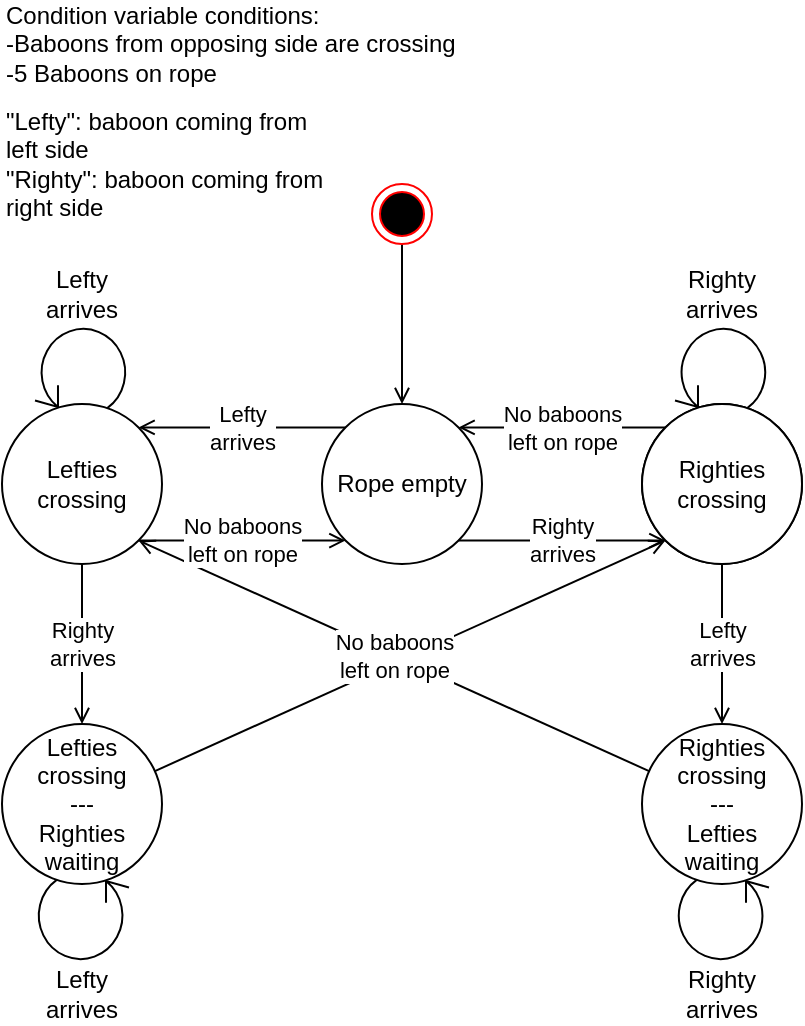 <mxfile version="12.9.3" type="device"><diagram id="ALeN3ESjn1hW8d6sZPeE" name="Page-1"><mxGraphModel dx="813" dy="470" grid="1" gridSize="10" guides="1" tooltips="1" connect="1" arrows="1" fold="1" page="1" pageScale="1" pageWidth="850" pageHeight="1100" math="0" shadow="0"><root><mxCell id="0"/><mxCell id="1" parent="0"/><mxCell id="17Zl_poKncyc0aVJf8h--33" value="" style="endArrow=open;html=1;endFill=0;entryX=0;entryY=1;entryDx=0;entryDy=0;" edge="1" parent="1" source="17Zl_poKncyc0aVJf8h--24" target="17Zl_poKncyc0aVJf8h--2"><mxGeometry width="50" height="50" relative="1" as="geometry"><mxPoint x="320" y="460" as="sourcePoint"/><mxPoint x="530" y="330" as="targetPoint"/></mxGeometry></mxCell><mxCell id="17Zl_poKncyc0aVJf8h--31" value="" style="shape=mxgraph.bpmn.loop;html=1;outlineConnect=0;rotation=180;" vertex="1" parent="1"><mxGeometry x="216.5" y="473" width="47" height="47" as="geometry"/></mxCell><mxCell id="17Zl_poKncyc0aVJf8h--32" value="Lefty&lt;br&gt;arrives" style="text;html=1;strokeColor=none;fillColor=none;align=center;verticalAlign=middle;whiteSpace=wrap;rounded=0;" vertex="1" parent="1"><mxGeometry x="220" y="520" width="40" height="30" as="geometry"/></mxCell><mxCell id="17Zl_poKncyc0aVJf8h--26" value="" style="shape=mxgraph.bpmn.loop;html=1;outlineConnect=0;rotation=180;" vertex="1" parent="1"><mxGeometry x="536.5" y="473" width="47" height="47" as="geometry"/></mxCell><mxCell id="17Zl_poKncyc0aVJf8h--8" value="" style="shape=mxgraph.bpmn.loop;html=1;outlineConnect=0;" vertex="1" parent="1"><mxGeometry x="536.5" y="200" width="47" height="47" as="geometry"/></mxCell><mxCell id="17Zl_poKncyc0aVJf8h--1" value="Rope empty" style="ellipse;whiteSpace=wrap;html=1;aspect=fixed;" vertex="1" parent="1"><mxGeometry x="360" y="240" width="80" height="80" as="geometry"/></mxCell><mxCell id="17Zl_poKncyc0aVJf8h--9" value="Rope empty" style="ellipse;whiteSpace=wrap;html=1;aspect=fixed;" vertex="1" parent="1"><mxGeometry x="520" y="240" width="80" height="80" as="geometry"/></mxCell><mxCell id="17Zl_poKncyc0aVJf8h--2" value="Righties crossing" style="ellipse;whiteSpace=wrap;html=1;aspect=fixed;" vertex="1" parent="1"><mxGeometry x="520" y="240" width="80" height="80" as="geometry"/></mxCell><mxCell id="17Zl_poKncyc0aVJf8h--3" value="Righty&lt;br&gt;arrives" style="endArrow=open;html=1;endFill=0;exitX=1;exitY=1;exitDx=0;exitDy=0;entryX=0;entryY=1;entryDx=0;entryDy=0;" edge="1" parent="1" source="17Zl_poKncyc0aVJf8h--1" target="17Zl_poKncyc0aVJf8h--2"><mxGeometry width="50" height="50" relative="1" as="geometry"><mxPoint x="450" y="460" as="sourcePoint"/><mxPoint x="510" y="310" as="targetPoint"/></mxGeometry></mxCell><mxCell id="17Zl_poKncyc0aVJf8h--4" value="" style="endArrow=open;html=1;endFill=0;" edge="1" parent="1" target="17Zl_poKncyc0aVJf8h--1"><mxGeometry width="50" height="50" relative="1" as="geometry"><mxPoint x="400" y="160" as="sourcePoint"/><mxPoint x="370" y="120" as="targetPoint"/></mxGeometry></mxCell><mxCell id="17Zl_poKncyc0aVJf8h--6" value="Lefty&lt;br&gt;arrives" style="endArrow=open;html=1;endFill=0;entryX=1;entryY=0;entryDx=0;entryDy=0;exitX=0;exitY=0;exitDx=0;exitDy=0;" edge="1" parent="1" source="17Zl_poKncyc0aVJf8h--1" target="17Zl_poKncyc0aVJf8h--5"><mxGeometry width="50" height="50" relative="1" as="geometry"><mxPoint x="290" y="470" as="sourcePoint"/><mxPoint x="340" y="420" as="targetPoint"/></mxGeometry></mxCell><mxCell id="17Zl_poKncyc0aVJf8h--7" value="Condition variable conditions:&lt;br&gt;-Baboons from opposing side are crossing&lt;br&gt;-5 Baboons on rope" style="text;html=1;strokeColor=none;fillColor=none;align=left;verticalAlign=middle;whiteSpace=wrap;rounded=0;" vertex="1" parent="1"><mxGeometry x="200" y="40" width="240" height="40" as="geometry"/></mxCell><mxCell id="17Zl_poKncyc0aVJf8h--11" value="Righty&lt;br&gt;arrives" style="text;html=1;strokeColor=none;fillColor=none;align=center;verticalAlign=middle;whiteSpace=wrap;rounded=0;" vertex="1" parent="1"><mxGeometry x="540" y="170" width="40" height="30" as="geometry"/></mxCell><mxCell id="17Zl_poKncyc0aVJf8h--12" value="Righties&lt;br&gt;crossing&lt;br&gt;---&lt;br&gt;Lefties&lt;br&gt;waiting" style="ellipse;whiteSpace=wrap;html=1;aspect=fixed;" vertex="1" parent="1"><mxGeometry x="520" y="400" width="80" height="80" as="geometry"/></mxCell><mxCell id="17Zl_poKncyc0aVJf8h--13" value="Lefty&lt;br&gt;arrives" style="endArrow=open;html=1;endFill=0;" edge="1" parent="1" source="17Zl_poKncyc0aVJf8h--2" target="17Zl_poKncyc0aVJf8h--12"><mxGeometry width="50" height="50" relative="1" as="geometry"><mxPoint x="490" y="400" as="sourcePoint"/><mxPoint x="540" y="350" as="targetPoint"/></mxGeometry></mxCell><mxCell id="17Zl_poKncyc0aVJf8h--14" value="No baboons&lt;br&gt;left on rope" style="endArrow=open;html=1;endFill=0;entryX=1;entryY=1;entryDx=0;entryDy=0;" edge="1" parent="1" source="17Zl_poKncyc0aVJf8h--12" target="17Zl_poKncyc0aVJf8h--5"><mxGeometry width="50" height="50" relative="1" as="geometry"><mxPoint x="430" y="440" as="sourcePoint"/><mxPoint x="480" y="390" as="targetPoint"/></mxGeometry></mxCell><mxCell id="17Zl_poKncyc0aVJf8h--15" value="No baboons&lt;br&gt;left on rope" style="endArrow=open;html=1;exitX=0;exitY=0;exitDx=0;exitDy=0;entryX=1;entryY=0;entryDx=0;entryDy=0;endFill=0;" edge="1" parent="1" source="17Zl_poKncyc0aVJf8h--2" target="17Zl_poKncyc0aVJf8h--1"><mxGeometry width="50" height="50" relative="1" as="geometry"><mxPoint x="470" y="370" as="sourcePoint"/><mxPoint x="520" y="320" as="targetPoint"/></mxGeometry></mxCell><mxCell id="17Zl_poKncyc0aVJf8h--17" value="No baboons&lt;br&gt;left on rope" style="endArrow=open;html=1;exitX=1;exitY=1;exitDx=0;exitDy=0;entryX=0;entryY=1;entryDx=0;entryDy=0;endFill=0;" edge="1" parent="1" source="17Zl_poKncyc0aVJf8h--5" target="17Zl_poKncyc0aVJf8h--1"><mxGeometry width="50" height="50" relative="1" as="geometry"><mxPoint x="541.716" y="261.716" as="sourcePoint"/><mxPoint x="438.284" y="261.716" as="targetPoint"/></mxGeometry></mxCell><mxCell id="17Zl_poKncyc0aVJf8h--19" value="" style="shape=mxgraph.bpmn.loop;html=1;outlineConnect=0;" vertex="1" parent="1"><mxGeometry x="216.5" y="200" width="47" height="47" as="geometry"/></mxCell><mxCell id="17Zl_poKncyc0aVJf8h--5" value="Lefties crossing" style="ellipse;whiteSpace=wrap;html=1;aspect=fixed;" vertex="1" parent="1"><mxGeometry x="200" y="240" width="80" height="80" as="geometry"/></mxCell><mxCell id="17Zl_poKncyc0aVJf8h--20" value="Lefty&lt;br&gt;arrives" style="text;html=1;strokeColor=none;fillColor=none;align=center;verticalAlign=middle;whiteSpace=wrap;rounded=0;" vertex="1" parent="1"><mxGeometry x="220" y="170" width="40" height="30" as="geometry"/></mxCell><mxCell id="17Zl_poKncyc0aVJf8h--22" value="" style="ellipse;html=1;shape=endState;fillColor=#000000;strokeColor=#ff0000;" vertex="1" parent="1"><mxGeometry x="385" y="130" width="30" height="30" as="geometry"/></mxCell><mxCell id="17Zl_poKncyc0aVJf8h--24" value="Lefties&lt;br&gt;crossing&lt;br&gt;---&lt;br&gt;Righties&lt;br&gt;waiting" style="ellipse;whiteSpace=wrap;html=1;aspect=fixed;" vertex="1" parent="1"><mxGeometry x="200" y="400" width="80" height="80" as="geometry"/></mxCell><mxCell id="17Zl_poKncyc0aVJf8h--25" value="Righty&lt;br&gt;arrives" style="endArrow=open;html=1;endFill=0;" edge="1" parent="1" source="17Zl_poKncyc0aVJf8h--5" target="17Zl_poKncyc0aVJf8h--24"><mxGeometry width="50" height="50" relative="1" as="geometry"><mxPoint x="570" y="330" as="sourcePoint"/><mxPoint x="570" y="410" as="targetPoint"/></mxGeometry></mxCell><mxCell id="17Zl_poKncyc0aVJf8h--27" value="Righty&lt;br&gt;arrives" style="text;html=1;strokeColor=none;fillColor=none;align=center;verticalAlign=middle;whiteSpace=wrap;rounded=0;" vertex="1" parent="1"><mxGeometry x="540" y="520" width="40" height="30" as="geometry"/></mxCell><mxCell id="17Zl_poKncyc0aVJf8h--34" value="&quot;Lefty&quot;: baboon coming from left side&lt;br&gt;&quot;Righty&quot;: baboon coming from right side" style="text;html=1;strokeColor=none;fillColor=none;align=left;verticalAlign=middle;whiteSpace=wrap;rounded=0;" vertex="1" parent="1"><mxGeometry x="200" y="90" width="170" height="60" as="geometry"/></mxCell></root></mxGraphModel></diagram></mxfile>
